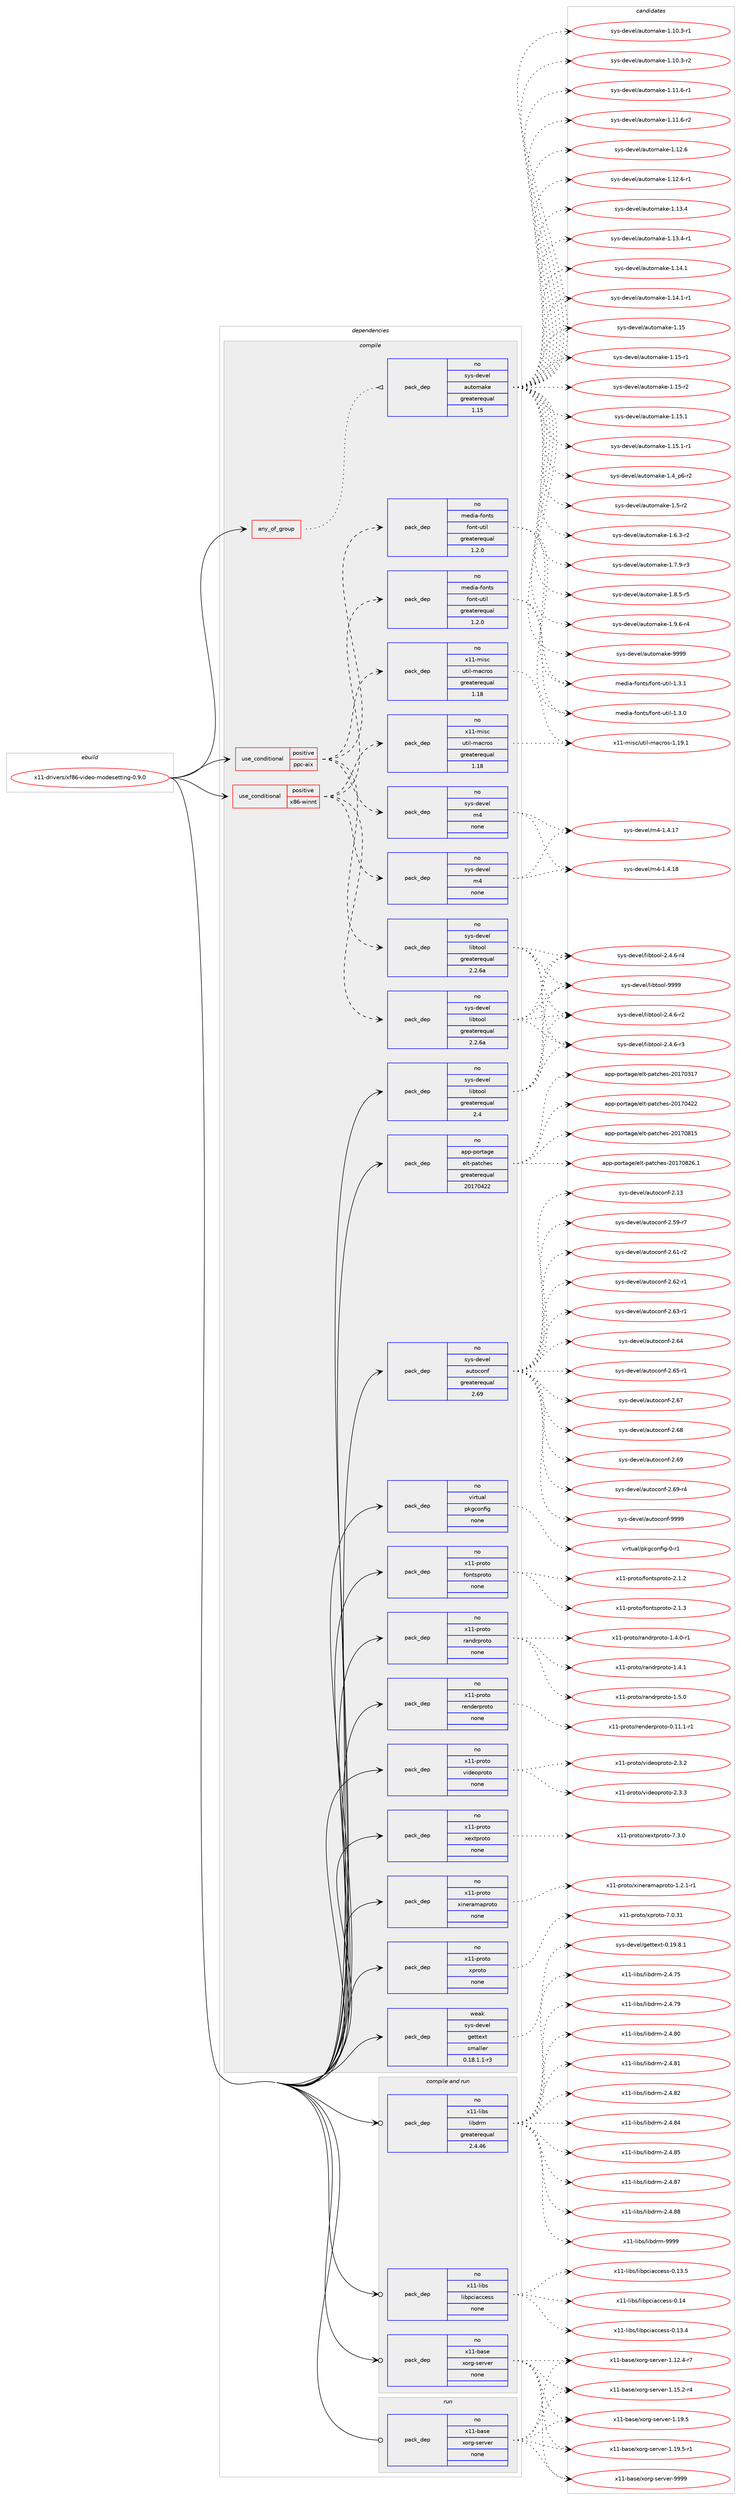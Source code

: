 digraph prolog {

# *************
# Graph options
# *************

newrank=true;
concentrate=true;
compound=true;
graph [rankdir=LR,fontname=Helvetica,fontsize=10,ranksep=1.5];#, ranksep=2.5, nodesep=0.2];
edge  [arrowhead=vee];
node  [fontname=Helvetica,fontsize=10];

# **********
# The ebuild
# **********

subgraph cluster_leftcol {
color=gray;
rank=same;
label=<<i>ebuild</i>>;
id [label="x11-drivers/xf86-video-modesetting-0.9.0", color=red, width=4, href="../x11-drivers/xf86-video-modesetting-0.9.0.svg"];
}

# ****************
# The dependencies
# ****************

subgraph cluster_midcol {
color=gray;
label=<<i>dependencies</i>>;
subgraph cluster_compile {
fillcolor="#eeeeee";
style=filled;
label=<<i>compile</i>>;
subgraph any9184 {
dependency514346 [label=<<TABLE BORDER="0" CELLBORDER="1" CELLSPACING="0" CELLPADDING="4"><TR><TD CELLPADDING="10">any_of_group</TD></TR></TABLE>>, shape=none, color=red];subgraph pack382820 {
dependency514347 [label=<<TABLE BORDER="0" CELLBORDER="1" CELLSPACING="0" CELLPADDING="4" WIDTH="220"><TR><TD ROWSPAN="6" CELLPADDING="30">pack_dep</TD></TR><TR><TD WIDTH="110">no</TD></TR><TR><TD>sys-devel</TD></TR><TR><TD>automake</TD></TR><TR><TD>greaterequal</TD></TR><TR><TD>1.15</TD></TR></TABLE>>, shape=none, color=blue];
}
dependency514346:e -> dependency514347:w [weight=20,style="dotted",arrowhead="oinv"];
}
id:e -> dependency514346:w [weight=20,style="solid",arrowhead="vee"];
subgraph cond122003 {
dependency514348 [label=<<TABLE BORDER="0" CELLBORDER="1" CELLSPACING="0" CELLPADDING="4"><TR><TD ROWSPAN="3" CELLPADDING="10">use_conditional</TD></TR><TR><TD>positive</TD></TR><TR><TD>ppc-aix</TD></TR></TABLE>>, shape=none, color=red];
subgraph pack382821 {
dependency514349 [label=<<TABLE BORDER="0" CELLBORDER="1" CELLSPACING="0" CELLPADDING="4" WIDTH="220"><TR><TD ROWSPAN="6" CELLPADDING="30">pack_dep</TD></TR><TR><TD WIDTH="110">no</TD></TR><TR><TD>sys-devel</TD></TR><TR><TD>libtool</TD></TR><TR><TD>greaterequal</TD></TR><TR><TD>2.2.6a</TD></TR></TABLE>>, shape=none, color=blue];
}
dependency514348:e -> dependency514349:w [weight=20,style="dashed",arrowhead="vee"];
subgraph pack382822 {
dependency514350 [label=<<TABLE BORDER="0" CELLBORDER="1" CELLSPACING="0" CELLPADDING="4" WIDTH="220"><TR><TD ROWSPAN="6" CELLPADDING="30">pack_dep</TD></TR><TR><TD WIDTH="110">no</TD></TR><TR><TD>sys-devel</TD></TR><TR><TD>m4</TD></TR><TR><TD>none</TD></TR><TR><TD></TD></TR></TABLE>>, shape=none, color=blue];
}
dependency514348:e -> dependency514350:w [weight=20,style="dashed",arrowhead="vee"];
subgraph pack382823 {
dependency514351 [label=<<TABLE BORDER="0" CELLBORDER="1" CELLSPACING="0" CELLPADDING="4" WIDTH="220"><TR><TD ROWSPAN="6" CELLPADDING="30">pack_dep</TD></TR><TR><TD WIDTH="110">no</TD></TR><TR><TD>x11-misc</TD></TR><TR><TD>util-macros</TD></TR><TR><TD>greaterequal</TD></TR><TR><TD>1.18</TD></TR></TABLE>>, shape=none, color=blue];
}
dependency514348:e -> dependency514351:w [weight=20,style="dashed",arrowhead="vee"];
subgraph pack382824 {
dependency514352 [label=<<TABLE BORDER="0" CELLBORDER="1" CELLSPACING="0" CELLPADDING="4" WIDTH="220"><TR><TD ROWSPAN="6" CELLPADDING="30">pack_dep</TD></TR><TR><TD WIDTH="110">no</TD></TR><TR><TD>media-fonts</TD></TR><TR><TD>font-util</TD></TR><TR><TD>greaterequal</TD></TR><TR><TD>1.2.0</TD></TR></TABLE>>, shape=none, color=blue];
}
dependency514348:e -> dependency514352:w [weight=20,style="dashed",arrowhead="vee"];
}
id:e -> dependency514348:w [weight=20,style="solid",arrowhead="vee"];
subgraph cond122004 {
dependency514353 [label=<<TABLE BORDER="0" CELLBORDER="1" CELLSPACING="0" CELLPADDING="4"><TR><TD ROWSPAN="3" CELLPADDING="10">use_conditional</TD></TR><TR><TD>positive</TD></TR><TR><TD>x86-winnt</TD></TR></TABLE>>, shape=none, color=red];
subgraph pack382825 {
dependency514354 [label=<<TABLE BORDER="0" CELLBORDER="1" CELLSPACING="0" CELLPADDING="4" WIDTH="220"><TR><TD ROWSPAN="6" CELLPADDING="30">pack_dep</TD></TR><TR><TD WIDTH="110">no</TD></TR><TR><TD>sys-devel</TD></TR><TR><TD>libtool</TD></TR><TR><TD>greaterequal</TD></TR><TR><TD>2.2.6a</TD></TR></TABLE>>, shape=none, color=blue];
}
dependency514353:e -> dependency514354:w [weight=20,style="dashed",arrowhead="vee"];
subgraph pack382826 {
dependency514355 [label=<<TABLE BORDER="0" CELLBORDER="1" CELLSPACING="0" CELLPADDING="4" WIDTH="220"><TR><TD ROWSPAN="6" CELLPADDING="30">pack_dep</TD></TR><TR><TD WIDTH="110">no</TD></TR><TR><TD>sys-devel</TD></TR><TR><TD>m4</TD></TR><TR><TD>none</TD></TR><TR><TD></TD></TR></TABLE>>, shape=none, color=blue];
}
dependency514353:e -> dependency514355:w [weight=20,style="dashed",arrowhead="vee"];
subgraph pack382827 {
dependency514356 [label=<<TABLE BORDER="0" CELLBORDER="1" CELLSPACING="0" CELLPADDING="4" WIDTH="220"><TR><TD ROWSPAN="6" CELLPADDING="30">pack_dep</TD></TR><TR><TD WIDTH="110">no</TD></TR><TR><TD>x11-misc</TD></TR><TR><TD>util-macros</TD></TR><TR><TD>greaterequal</TD></TR><TR><TD>1.18</TD></TR></TABLE>>, shape=none, color=blue];
}
dependency514353:e -> dependency514356:w [weight=20,style="dashed",arrowhead="vee"];
subgraph pack382828 {
dependency514357 [label=<<TABLE BORDER="0" CELLBORDER="1" CELLSPACING="0" CELLPADDING="4" WIDTH="220"><TR><TD ROWSPAN="6" CELLPADDING="30">pack_dep</TD></TR><TR><TD WIDTH="110">no</TD></TR><TR><TD>media-fonts</TD></TR><TR><TD>font-util</TD></TR><TR><TD>greaterequal</TD></TR><TR><TD>1.2.0</TD></TR></TABLE>>, shape=none, color=blue];
}
dependency514353:e -> dependency514357:w [weight=20,style="dashed",arrowhead="vee"];
}
id:e -> dependency514353:w [weight=20,style="solid",arrowhead="vee"];
subgraph pack382829 {
dependency514358 [label=<<TABLE BORDER="0" CELLBORDER="1" CELLSPACING="0" CELLPADDING="4" WIDTH="220"><TR><TD ROWSPAN="6" CELLPADDING="30">pack_dep</TD></TR><TR><TD WIDTH="110">no</TD></TR><TR><TD>app-portage</TD></TR><TR><TD>elt-patches</TD></TR><TR><TD>greaterequal</TD></TR><TR><TD>20170422</TD></TR></TABLE>>, shape=none, color=blue];
}
id:e -> dependency514358:w [weight=20,style="solid",arrowhead="vee"];
subgraph pack382830 {
dependency514359 [label=<<TABLE BORDER="0" CELLBORDER="1" CELLSPACING="0" CELLPADDING="4" WIDTH="220"><TR><TD ROWSPAN="6" CELLPADDING="30">pack_dep</TD></TR><TR><TD WIDTH="110">no</TD></TR><TR><TD>sys-devel</TD></TR><TR><TD>autoconf</TD></TR><TR><TD>greaterequal</TD></TR><TR><TD>2.69</TD></TR></TABLE>>, shape=none, color=blue];
}
id:e -> dependency514359:w [weight=20,style="solid",arrowhead="vee"];
subgraph pack382831 {
dependency514360 [label=<<TABLE BORDER="0" CELLBORDER="1" CELLSPACING="0" CELLPADDING="4" WIDTH="220"><TR><TD ROWSPAN="6" CELLPADDING="30">pack_dep</TD></TR><TR><TD WIDTH="110">no</TD></TR><TR><TD>sys-devel</TD></TR><TR><TD>libtool</TD></TR><TR><TD>greaterequal</TD></TR><TR><TD>2.4</TD></TR></TABLE>>, shape=none, color=blue];
}
id:e -> dependency514360:w [weight=20,style="solid",arrowhead="vee"];
subgraph pack382832 {
dependency514361 [label=<<TABLE BORDER="0" CELLBORDER="1" CELLSPACING="0" CELLPADDING="4" WIDTH="220"><TR><TD ROWSPAN="6" CELLPADDING="30">pack_dep</TD></TR><TR><TD WIDTH="110">no</TD></TR><TR><TD>virtual</TD></TR><TR><TD>pkgconfig</TD></TR><TR><TD>none</TD></TR><TR><TD></TD></TR></TABLE>>, shape=none, color=blue];
}
id:e -> dependency514361:w [weight=20,style="solid",arrowhead="vee"];
subgraph pack382833 {
dependency514362 [label=<<TABLE BORDER="0" CELLBORDER="1" CELLSPACING="0" CELLPADDING="4" WIDTH="220"><TR><TD ROWSPAN="6" CELLPADDING="30">pack_dep</TD></TR><TR><TD WIDTH="110">no</TD></TR><TR><TD>x11-proto</TD></TR><TR><TD>fontsproto</TD></TR><TR><TD>none</TD></TR><TR><TD></TD></TR></TABLE>>, shape=none, color=blue];
}
id:e -> dependency514362:w [weight=20,style="solid",arrowhead="vee"];
subgraph pack382834 {
dependency514363 [label=<<TABLE BORDER="0" CELLBORDER="1" CELLSPACING="0" CELLPADDING="4" WIDTH="220"><TR><TD ROWSPAN="6" CELLPADDING="30">pack_dep</TD></TR><TR><TD WIDTH="110">no</TD></TR><TR><TD>x11-proto</TD></TR><TR><TD>randrproto</TD></TR><TR><TD>none</TD></TR><TR><TD></TD></TR></TABLE>>, shape=none, color=blue];
}
id:e -> dependency514363:w [weight=20,style="solid",arrowhead="vee"];
subgraph pack382835 {
dependency514364 [label=<<TABLE BORDER="0" CELLBORDER="1" CELLSPACING="0" CELLPADDING="4" WIDTH="220"><TR><TD ROWSPAN="6" CELLPADDING="30">pack_dep</TD></TR><TR><TD WIDTH="110">no</TD></TR><TR><TD>x11-proto</TD></TR><TR><TD>renderproto</TD></TR><TR><TD>none</TD></TR><TR><TD></TD></TR></TABLE>>, shape=none, color=blue];
}
id:e -> dependency514364:w [weight=20,style="solid",arrowhead="vee"];
subgraph pack382836 {
dependency514365 [label=<<TABLE BORDER="0" CELLBORDER="1" CELLSPACING="0" CELLPADDING="4" WIDTH="220"><TR><TD ROWSPAN="6" CELLPADDING="30">pack_dep</TD></TR><TR><TD WIDTH="110">no</TD></TR><TR><TD>x11-proto</TD></TR><TR><TD>videoproto</TD></TR><TR><TD>none</TD></TR><TR><TD></TD></TR></TABLE>>, shape=none, color=blue];
}
id:e -> dependency514365:w [weight=20,style="solid",arrowhead="vee"];
subgraph pack382837 {
dependency514366 [label=<<TABLE BORDER="0" CELLBORDER="1" CELLSPACING="0" CELLPADDING="4" WIDTH="220"><TR><TD ROWSPAN="6" CELLPADDING="30">pack_dep</TD></TR><TR><TD WIDTH="110">no</TD></TR><TR><TD>x11-proto</TD></TR><TR><TD>xextproto</TD></TR><TR><TD>none</TD></TR><TR><TD></TD></TR></TABLE>>, shape=none, color=blue];
}
id:e -> dependency514366:w [weight=20,style="solid",arrowhead="vee"];
subgraph pack382838 {
dependency514367 [label=<<TABLE BORDER="0" CELLBORDER="1" CELLSPACING="0" CELLPADDING="4" WIDTH="220"><TR><TD ROWSPAN="6" CELLPADDING="30">pack_dep</TD></TR><TR><TD WIDTH="110">no</TD></TR><TR><TD>x11-proto</TD></TR><TR><TD>xineramaproto</TD></TR><TR><TD>none</TD></TR><TR><TD></TD></TR></TABLE>>, shape=none, color=blue];
}
id:e -> dependency514367:w [weight=20,style="solid",arrowhead="vee"];
subgraph pack382839 {
dependency514368 [label=<<TABLE BORDER="0" CELLBORDER="1" CELLSPACING="0" CELLPADDING="4" WIDTH="220"><TR><TD ROWSPAN="6" CELLPADDING="30">pack_dep</TD></TR><TR><TD WIDTH="110">no</TD></TR><TR><TD>x11-proto</TD></TR><TR><TD>xproto</TD></TR><TR><TD>none</TD></TR><TR><TD></TD></TR></TABLE>>, shape=none, color=blue];
}
id:e -> dependency514368:w [weight=20,style="solid",arrowhead="vee"];
subgraph pack382840 {
dependency514369 [label=<<TABLE BORDER="0" CELLBORDER="1" CELLSPACING="0" CELLPADDING="4" WIDTH="220"><TR><TD ROWSPAN="6" CELLPADDING="30">pack_dep</TD></TR><TR><TD WIDTH="110">weak</TD></TR><TR><TD>sys-devel</TD></TR><TR><TD>gettext</TD></TR><TR><TD>smaller</TD></TR><TR><TD>0.18.1.1-r3</TD></TR></TABLE>>, shape=none, color=blue];
}
id:e -> dependency514369:w [weight=20,style="solid",arrowhead="vee"];
}
subgraph cluster_compileandrun {
fillcolor="#eeeeee";
style=filled;
label=<<i>compile and run</i>>;
subgraph pack382841 {
dependency514370 [label=<<TABLE BORDER="0" CELLBORDER="1" CELLSPACING="0" CELLPADDING="4" WIDTH="220"><TR><TD ROWSPAN="6" CELLPADDING="30">pack_dep</TD></TR><TR><TD WIDTH="110">no</TD></TR><TR><TD>x11-base</TD></TR><TR><TD>xorg-server</TD></TR><TR><TD>none</TD></TR><TR><TD></TD></TR></TABLE>>, shape=none, color=blue];
}
id:e -> dependency514370:w [weight=20,style="solid",arrowhead="odotvee"];
subgraph pack382842 {
dependency514371 [label=<<TABLE BORDER="0" CELLBORDER="1" CELLSPACING="0" CELLPADDING="4" WIDTH="220"><TR><TD ROWSPAN="6" CELLPADDING="30">pack_dep</TD></TR><TR><TD WIDTH="110">no</TD></TR><TR><TD>x11-libs</TD></TR><TR><TD>libdrm</TD></TR><TR><TD>greaterequal</TD></TR><TR><TD>2.4.46</TD></TR></TABLE>>, shape=none, color=blue];
}
id:e -> dependency514371:w [weight=20,style="solid",arrowhead="odotvee"];
subgraph pack382843 {
dependency514372 [label=<<TABLE BORDER="0" CELLBORDER="1" CELLSPACING="0" CELLPADDING="4" WIDTH="220"><TR><TD ROWSPAN="6" CELLPADDING="30">pack_dep</TD></TR><TR><TD WIDTH="110">no</TD></TR><TR><TD>x11-libs</TD></TR><TR><TD>libpciaccess</TD></TR><TR><TD>none</TD></TR><TR><TD></TD></TR></TABLE>>, shape=none, color=blue];
}
id:e -> dependency514372:w [weight=20,style="solid",arrowhead="odotvee"];
}
subgraph cluster_run {
fillcolor="#eeeeee";
style=filled;
label=<<i>run</i>>;
subgraph pack382844 {
dependency514373 [label=<<TABLE BORDER="0" CELLBORDER="1" CELLSPACING="0" CELLPADDING="4" WIDTH="220"><TR><TD ROWSPAN="6" CELLPADDING="30">pack_dep</TD></TR><TR><TD WIDTH="110">no</TD></TR><TR><TD>x11-base</TD></TR><TR><TD>xorg-server</TD></TR><TR><TD>none</TD></TR><TR><TD></TD></TR></TABLE>>, shape=none, color=blue];
}
id:e -> dependency514373:w [weight=20,style="solid",arrowhead="odot"];
}
}

# **************
# The candidates
# **************

subgraph cluster_choices {
rank=same;
color=gray;
label=<<i>candidates</i>>;

subgraph choice382820 {
color=black;
nodesep=1;
choice11512111545100101118101108479711711611110997107101454946494846514511449 [label="sys-devel/automake-1.10.3-r1", color=red, width=4,href="../sys-devel/automake-1.10.3-r1.svg"];
choice11512111545100101118101108479711711611110997107101454946494846514511450 [label="sys-devel/automake-1.10.3-r2", color=red, width=4,href="../sys-devel/automake-1.10.3-r2.svg"];
choice11512111545100101118101108479711711611110997107101454946494946544511449 [label="sys-devel/automake-1.11.6-r1", color=red, width=4,href="../sys-devel/automake-1.11.6-r1.svg"];
choice11512111545100101118101108479711711611110997107101454946494946544511450 [label="sys-devel/automake-1.11.6-r2", color=red, width=4,href="../sys-devel/automake-1.11.6-r2.svg"];
choice1151211154510010111810110847971171161111099710710145494649504654 [label="sys-devel/automake-1.12.6", color=red, width=4,href="../sys-devel/automake-1.12.6.svg"];
choice11512111545100101118101108479711711611110997107101454946495046544511449 [label="sys-devel/automake-1.12.6-r1", color=red, width=4,href="../sys-devel/automake-1.12.6-r1.svg"];
choice1151211154510010111810110847971171161111099710710145494649514652 [label="sys-devel/automake-1.13.4", color=red, width=4,href="../sys-devel/automake-1.13.4.svg"];
choice11512111545100101118101108479711711611110997107101454946495146524511449 [label="sys-devel/automake-1.13.4-r1", color=red, width=4,href="../sys-devel/automake-1.13.4-r1.svg"];
choice1151211154510010111810110847971171161111099710710145494649524649 [label="sys-devel/automake-1.14.1", color=red, width=4,href="../sys-devel/automake-1.14.1.svg"];
choice11512111545100101118101108479711711611110997107101454946495246494511449 [label="sys-devel/automake-1.14.1-r1", color=red, width=4,href="../sys-devel/automake-1.14.1-r1.svg"];
choice115121115451001011181011084797117116111109971071014549464953 [label="sys-devel/automake-1.15", color=red, width=4,href="../sys-devel/automake-1.15.svg"];
choice1151211154510010111810110847971171161111099710710145494649534511449 [label="sys-devel/automake-1.15-r1", color=red, width=4,href="../sys-devel/automake-1.15-r1.svg"];
choice1151211154510010111810110847971171161111099710710145494649534511450 [label="sys-devel/automake-1.15-r2", color=red, width=4,href="../sys-devel/automake-1.15-r2.svg"];
choice1151211154510010111810110847971171161111099710710145494649534649 [label="sys-devel/automake-1.15.1", color=red, width=4,href="../sys-devel/automake-1.15.1.svg"];
choice11512111545100101118101108479711711611110997107101454946495346494511449 [label="sys-devel/automake-1.15.1-r1", color=red, width=4,href="../sys-devel/automake-1.15.1-r1.svg"];
choice115121115451001011181011084797117116111109971071014549465295112544511450 [label="sys-devel/automake-1.4_p6-r2", color=red, width=4,href="../sys-devel/automake-1.4_p6-r2.svg"];
choice11512111545100101118101108479711711611110997107101454946534511450 [label="sys-devel/automake-1.5-r2", color=red, width=4,href="../sys-devel/automake-1.5-r2.svg"];
choice115121115451001011181011084797117116111109971071014549465446514511450 [label="sys-devel/automake-1.6.3-r2", color=red, width=4,href="../sys-devel/automake-1.6.3-r2.svg"];
choice115121115451001011181011084797117116111109971071014549465546574511451 [label="sys-devel/automake-1.7.9-r3", color=red, width=4,href="../sys-devel/automake-1.7.9-r3.svg"];
choice115121115451001011181011084797117116111109971071014549465646534511453 [label="sys-devel/automake-1.8.5-r5", color=red, width=4,href="../sys-devel/automake-1.8.5-r5.svg"];
choice115121115451001011181011084797117116111109971071014549465746544511452 [label="sys-devel/automake-1.9.6-r4", color=red, width=4,href="../sys-devel/automake-1.9.6-r4.svg"];
choice115121115451001011181011084797117116111109971071014557575757 [label="sys-devel/automake-9999", color=red, width=4,href="../sys-devel/automake-9999.svg"];
dependency514347:e -> choice11512111545100101118101108479711711611110997107101454946494846514511449:w [style=dotted,weight="100"];
dependency514347:e -> choice11512111545100101118101108479711711611110997107101454946494846514511450:w [style=dotted,weight="100"];
dependency514347:e -> choice11512111545100101118101108479711711611110997107101454946494946544511449:w [style=dotted,weight="100"];
dependency514347:e -> choice11512111545100101118101108479711711611110997107101454946494946544511450:w [style=dotted,weight="100"];
dependency514347:e -> choice1151211154510010111810110847971171161111099710710145494649504654:w [style=dotted,weight="100"];
dependency514347:e -> choice11512111545100101118101108479711711611110997107101454946495046544511449:w [style=dotted,weight="100"];
dependency514347:e -> choice1151211154510010111810110847971171161111099710710145494649514652:w [style=dotted,weight="100"];
dependency514347:e -> choice11512111545100101118101108479711711611110997107101454946495146524511449:w [style=dotted,weight="100"];
dependency514347:e -> choice1151211154510010111810110847971171161111099710710145494649524649:w [style=dotted,weight="100"];
dependency514347:e -> choice11512111545100101118101108479711711611110997107101454946495246494511449:w [style=dotted,weight="100"];
dependency514347:e -> choice115121115451001011181011084797117116111109971071014549464953:w [style=dotted,weight="100"];
dependency514347:e -> choice1151211154510010111810110847971171161111099710710145494649534511449:w [style=dotted,weight="100"];
dependency514347:e -> choice1151211154510010111810110847971171161111099710710145494649534511450:w [style=dotted,weight="100"];
dependency514347:e -> choice1151211154510010111810110847971171161111099710710145494649534649:w [style=dotted,weight="100"];
dependency514347:e -> choice11512111545100101118101108479711711611110997107101454946495346494511449:w [style=dotted,weight="100"];
dependency514347:e -> choice115121115451001011181011084797117116111109971071014549465295112544511450:w [style=dotted,weight="100"];
dependency514347:e -> choice11512111545100101118101108479711711611110997107101454946534511450:w [style=dotted,weight="100"];
dependency514347:e -> choice115121115451001011181011084797117116111109971071014549465446514511450:w [style=dotted,weight="100"];
dependency514347:e -> choice115121115451001011181011084797117116111109971071014549465546574511451:w [style=dotted,weight="100"];
dependency514347:e -> choice115121115451001011181011084797117116111109971071014549465646534511453:w [style=dotted,weight="100"];
dependency514347:e -> choice115121115451001011181011084797117116111109971071014549465746544511452:w [style=dotted,weight="100"];
dependency514347:e -> choice115121115451001011181011084797117116111109971071014557575757:w [style=dotted,weight="100"];
}
subgraph choice382821 {
color=black;
nodesep=1;
choice1151211154510010111810110847108105981161111111084550465246544511450 [label="sys-devel/libtool-2.4.6-r2", color=red, width=4,href="../sys-devel/libtool-2.4.6-r2.svg"];
choice1151211154510010111810110847108105981161111111084550465246544511451 [label="sys-devel/libtool-2.4.6-r3", color=red, width=4,href="../sys-devel/libtool-2.4.6-r3.svg"];
choice1151211154510010111810110847108105981161111111084550465246544511452 [label="sys-devel/libtool-2.4.6-r4", color=red, width=4,href="../sys-devel/libtool-2.4.6-r4.svg"];
choice1151211154510010111810110847108105981161111111084557575757 [label="sys-devel/libtool-9999", color=red, width=4,href="../sys-devel/libtool-9999.svg"];
dependency514349:e -> choice1151211154510010111810110847108105981161111111084550465246544511450:w [style=dotted,weight="100"];
dependency514349:e -> choice1151211154510010111810110847108105981161111111084550465246544511451:w [style=dotted,weight="100"];
dependency514349:e -> choice1151211154510010111810110847108105981161111111084550465246544511452:w [style=dotted,weight="100"];
dependency514349:e -> choice1151211154510010111810110847108105981161111111084557575757:w [style=dotted,weight="100"];
}
subgraph choice382822 {
color=black;
nodesep=1;
choice11512111545100101118101108471095245494652464955 [label="sys-devel/m4-1.4.17", color=red, width=4,href="../sys-devel/m4-1.4.17.svg"];
choice11512111545100101118101108471095245494652464956 [label="sys-devel/m4-1.4.18", color=red, width=4,href="../sys-devel/m4-1.4.18.svg"];
dependency514350:e -> choice11512111545100101118101108471095245494652464955:w [style=dotted,weight="100"];
dependency514350:e -> choice11512111545100101118101108471095245494652464956:w [style=dotted,weight="100"];
}
subgraph choice382823 {
color=black;
nodesep=1;
choice120494945109105115994711711610510845109979911411111545494649574649 [label="x11-misc/util-macros-1.19.1", color=red, width=4,href="../x11-misc/util-macros-1.19.1.svg"];
dependency514351:e -> choice120494945109105115994711711610510845109979911411111545494649574649:w [style=dotted,weight="100"];
}
subgraph choice382824 {
color=black;
nodesep=1;
choice10910110010597451021111101161154710211111011645117116105108454946514648 [label="media-fonts/font-util-1.3.0", color=red, width=4,href="../media-fonts/font-util-1.3.0.svg"];
choice10910110010597451021111101161154710211111011645117116105108454946514649 [label="media-fonts/font-util-1.3.1", color=red, width=4,href="../media-fonts/font-util-1.3.1.svg"];
dependency514352:e -> choice10910110010597451021111101161154710211111011645117116105108454946514648:w [style=dotted,weight="100"];
dependency514352:e -> choice10910110010597451021111101161154710211111011645117116105108454946514649:w [style=dotted,weight="100"];
}
subgraph choice382825 {
color=black;
nodesep=1;
choice1151211154510010111810110847108105981161111111084550465246544511450 [label="sys-devel/libtool-2.4.6-r2", color=red, width=4,href="../sys-devel/libtool-2.4.6-r2.svg"];
choice1151211154510010111810110847108105981161111111084550465246544511451 [label="sys-devel/libtool-2.4.6-r3", color=red, width=4,href="../sys-devel/libtool-2.4.6-r3.svg"];
choice1151211154510010111810110847108105981161111111084550465246544511452 [label="sys-devel/libtool-2.4.6-r4", color=red, width=4,href="../sys-devel/libtool-2.4.6-r4.svg"];
choice1151211154510010111810110847108105981161111111084557575757 [label="sys-devel/libtool-9999", color=red, width=4,href="../sys-devel/libtool-9999.svg"];
dependency514354:e -> choice1151211154510010111810110847108105981161111111084550465246544511450:w [style=dotted,weight="100"];
dependency514354:e -> choice1151211154510010111810110847108105981161111111084550465246544511451:w [style=dotted,weight="100"];
dependency514354:e -> choice1151211154510010111810110847108105981161111111084550465246544511452:w [style=dotted,weight="100"];
dependency514354:e -> choice1151211154510010111810110847108105981161111111084557575757:w [style=dotted,weight="100"];
}
subgraph choice382826 {
color=black;
nodesep=1;
choice11512111545100101118101108471095245494652464955 [label="sys-devel/m4-1.4.17", color=red, width=4,href="../sys-devel/m4-1.4.17.svg"];
choice11512111545100101118101108471095245494652464956 [label="sys-devel/m4-1.4.18", color=red, width=4,href="../sys-devel/m4-1.4.18.svg"];
dependency514355:e -> choice11512111545100101118101108471095245494652464955:w [style=dotted,weight="100"];
dependency514355:e -> choice11512111545100101118101108471095245494652464956:w [style=dotted,weight="100"];
}
subgraph choice382827 {
color=black;
nodesep=1;
choice120494945109105115994711711610510845109979911411111545494649574649 [label="x11-misc/util-macros-1.19.1", color=red, width=4,href="../x11-misc/util-macros-1.19.1.svg"];
dependency514356:e -> choice120494945109105115994711711610510845109979911411111545494649574649:w [style=dotted,weight="100"];
}
subgraph choice382828 {
color=black;
nodesep=1;
choice10910110010597451021111101161154710211111011645117116105108454946514648 [label="media-fonts/font-util-1.3.0", color=red, width=4,href="../media-fonts/font-util-1.3.0.svg"];
choice10910110010597451021111101161154710211111011645117116105108454946514649 [label="media-fonts/font-util-1.3.1", color=red, width=4,href="../media-fonts/font-util-1.3.1.svg"];
dependency514357:e -> choice10910110010597451021111101161154710211111011645117116105108454946514648:w [style=dotted,weight="100"];
dependency514357:e -> choice10910110010597451021111101161154710211111011645117116105108454946514649:w [style=dotted,weight="100"];
}
subgraph choice382829 {
color=black;
nodesep=1;
choice97112112451121111141169710310147101108116451129711699104101115455048495548514955 [label="app-portage/elt-patches-20170317", color=red, width=4,href="../app-portage/elt-patches-20170317.svg"];
choice97112112451121111141169710310147101108116451129711699104101115455048495548525050 [label="app-portage/elt-patches-20170422", color=red, width=4,href="../app-portage/elt-patches-20170422.svg"];
choice97112112451121111141169710310147101108116451129711699104101115455048495548564953 [label="app-portage/elt-patches-20170815", color=red, width=4,href="../app-portage/elt-patches-20170815.svg"];
choice971121124511211111411697103101471011081164511297116991041011154550484955485650544649 [label="app-portage/elt-patches-20170826.1", color=red, width=4,href="../app-portage/elt-patches-20170826.1.svg"];
dependency514358:e -> choice97112112451121111141169710310147101108116451129711699104101115455048495548514955:w [style=dotted,weight="100"];
dependency514358:e -> choice97112112451121111141169710310147101108116451129711699104101115455048495548525050:w [style=dotted,weight="100"];
dependency514358:e -> choice97112112451121111141169710310147101108116451129711699104101115455048495548564953:w [style=dotted,weight="100"];
dependency514358:e -> choice971121124511211111411697103101471011081164511297116991041011154550484955485650544649:w [style=dotted,weight="100"];
}
subgraph choice382830 {
color=black;
nodesep=1;
choice115121115451001011181011084797117116111991111101024550464951 [label="sys-devel/autoconf-2.13", color=red, width=4,href="../sys-devel/autoconf-2.13.svg"];
choice1151211154510010111810110847971171161119911111010245504653574511455 [label="sys-devel/autoconf-2.59-r7", color=red, width=4,href="../sys-devel/autoconf-2.59-r7.svg"];
choice1151211154510010111810110847971171161119911111010245504654494511450 [label="sys-devel/autoconf-2.61-r2", color=red, width=4,href="../sys-devel/autoconf-2.61-r2.svg"];
choice1151211154510010111810110847971171161119911111010245504654504511449 [label="sys-devel/autoconf-2.62-r1", color=red, width=4,href="../sys-devel/autoconf-2.62-r1.svg"];
choice1151211154510010111810110847971171161119911111010245504654514511449 [label="sys-devel/autoconf-2.63-r1", color=red, width=4,href="../sys-devel/autoconf-2.63-r1.svg"];
choice115121115451001011181011084797117116111991111101024550465452 [label="sys-devel/autoconf-2.64", color=red, width=4,href="../sys-devel/autoconf-2.64.svg"];
choice1151211154510010111810110847971171161119911111010245504654534511449 [label="sys-devel/autoconf-2.65-r1", color=red, width=4,href="../sys-devel/autoconf-2.65-r1.svg"];
choice115121115451001011181011084797117116111991111101024550465455 [label="sys-devel/autoconf-2.67", color=red, width=4,href="../sys-devel/autoconf-2.67.svg"];
choice115121115451001011181011084797117116111991111101024550465456 [label="sys-devel/autoconf-2.68", color=red, width=4,href="../sys-devel/autoconf-2.68.svg"];
choice115121115451001011181011084797117116111991111101024550465457 [label="sys-devel/autoconf-2.69", color=red, width=4,href="../sys-devel/autoconf-2.69.svg"];
choice1151211154510010111810110847971171161119911111010245504654574511452 [label="sys-devel/autoconf-2.69-r4", color=red, width=4,href="../sys-devel/autoconf-2.69-r4.svg"];
choice115121115451001011181011084797117116111991111101024557575757 [label="sys-devel/autoconf-9999", color=red, width=4,href="../sys-devel/autoconf-9999.svg"];
dependency514359:e -> choice115121115451001011181011084797117116111991111101024550464951:w [style=dotted,weight="100"];
dependency514359:e -> choice1151211154510010111810110847971171161119911111010245504653574511455:w [style=dotted,weight="100"];
dependency514359:e -> choice1151211154510010111810110847971171161119911111010245504654494511450:w [style=dotted,weight="100"];
dependency514359:e -> choice1151211154510010111810110847971171161119911111010245504654504511449:w [style=dotted,weight="100"];
dependency514359:e -> choice1151211154510010111810110847971171161119911111010245504654514511449:w [style=dotted,weight="100"];
dependency514359:e -> choice115121115451001011181011084797117116111991111101024550465452:w [style=dotted,weight="100"];
dependency514359:e -> choice1151211154510010111810110847971171161119911111010245504654534511449:w [style=dotted,weight="100"];
dependency514359:e -> choice115121115451001011181011084797117116111991111101024550465455:w [style=dotted,weight="100"];
dependency514359:e -> choice115121115451001011181011084797117116111991111101024550465456:w [style=dotted,weight="100"];
dependency514359:e -> choice115121115451001011181011084797117116111991111101024550465457:w [style=dotted,weight="100"];
dependency514359:e -> choice1151211154510010111810110847971171161119911111010245504654574511452:w [style=dotted,weight="100"];
dependency514359:e -> choice115121115451001011181011084797117116111991111101024557575757:w [style=dotted,weight="100"];
}
subgraph choice382831 {
color=black;
nodesep=1;
choice1151211154510010111810110847108105981161111111084550465246544511450 [label="sys-devel/libtool-2.4.6-r2", color=red, width=4,href="../sys-devel/libtool-2.4.6-r2.svg"];
choice1151211154510010111810110847108105981161111111084550465246544511451 [label="sys-devel/libtool-2.4.6-r3", color=red, width=4,href="../sys-devel/libtool-2.4.6-r3.svg"];
choice1151211154510010111810110847108105981161111111084550465246544511452 [label="sys-devel/libtool-2.4.6-r4", color=red, width=4,href="../sys-devel/libtool-2.4.6-r4.svg"];
choice1151211154510010111810110847108105981161111111084557575757 [label="sys-devel/libtool-9999", color=red, width=4,href="../sys-devel/libtool-9999.svg"];
dependency514360:e -> choice1151211154510010111810110847108105981161111111084550465246544511450:w [style=dotted,weight="100"];
dependency514360:e -> choice1151211154510010111810110847108105981161111111084550465246544511451:w [style=dotted,weight="100"];
dependency514360:e -> choice1151211154510010111810110847108105981161111111084550465246544511452:w [style=dotted,weight="100"];
dependency514360:e -> choice1151211154510010111810110847108105981161111111084557575757:w [style=dotted,weight="100"];
}
subgraph choice382832 {
color=black;
nodesep=1;
choice11810511411611797108471121071039911111010210510345484511449 [label="virtual/pkgconfig-0-r1", color=red, width=4,href="../virtual/pkgconfig-0-r1.svg"];
dependency514361:e -> choice11810511411611797108471121071039911111010210510345484511449:w [style=dotted,weight="100"];
}
subgraph choice382833 {
color=black;
nodesep=1;
choice12049494511211411111611147102111110116115112114111116111455046494650 [label="x11-proto/fontsproto-2.1.2", color=red, width=4,href="../x11-proto/fontsproto-2.1.2.svg"];
choice12049494511211411111611147102111110116115112114111116111455046494651 [label="x11-proto/fontsproto-2.1.3", color=red, width=4,href="../x11-proto/fontsproto-2.1.3.svg"];
dependency514362:e -> choice12049494511211411111611147102111110116115112114111116111455046494650:w [style=dotted,weight="100"];
dependency514362:e -> choice12049494511211411111611147102111110116115112114111116111455046494651:w [style=dotted,weight="100"];
}
subgraph choice382834 {
color=black;
nodesep=1;
choice12049494511211411111611147114971101001141121141111161114549465246484511449 [label="x11-proto/randrproto-1.4.0-r1", color=red, width=4,href="../x11-proto/randrproto-1.4.0-r1.svg"];
choice1204949451121141111161114711497110100114112114111116111454946524649 [label="x11-proto/randrproto-1.4.1", color=red, width=4,href="../x11-proto/randrproto-1.4.1.svg"];
choice1204949451121141111161114711497110100114112114111116111454946534648 [label="x11-proto/randrproto-1.5.0", color=red, width=4,href="../x11-proto/randrproto-1.5.0.svg"];
dependency514363:e -> choice12049494511211411111611147114971101001141121141111161114549465246484511449:w [style=dotted,weight="100"];
dependency514363:e -> choice1204949451121141111161114711497110100114112114111116111454946524649:w [style=dotted,weight="100"];
dependency514363:e -> choice1204949451121141111161114711497110100114112114111116111454946534648:w [style=dotted,weight="100"];
}
subgraph choice382835 {
color=black;
nodesep=1;
choice12049494511211411111611147114101110100101114112114111116111454846494946494511449 [label="x11-proto/renderproto-0.11.1-r1", color=red, width=4,href="../x11-proto/renderproto-0.11.1-r1.svg"];
dependency514364:e -> choice12049494511211411111611147114101110100101114112114111116111454846494946494511449:w [style=dotted,weight="100"];
}
subgraph choice382836 {
color=black;
nodesep=1;
choice12049494511211411111611147118105100101111112114111116111455046514650 [label="x11-proto/videoproto-2.3.2", color=red, width=4,href="../x11-proto/videoproto-2.3.2.svg"];
choice12049494511211411111611147118105100101111112114111116111455046514651 [label="x11-proto/videoproto-2.3.3", color=red, width=4,href="../x11-proto/videoproto-2.3.3.svg"];
dependency514365:e -> choice12049494511211411111611147118105100101111112114111116111455046514650:w [style=dotted,weight="100"];
dependency514365:e -> choice12049494511211411111611147118105100101111112114111116111455046514651:w [style=dotted,weight="100"];
}
subgraph choice382837 {
color=black;
nodesep=1;
choice12049494511211411111611147120101120116112114111116111455546514648 [label="x11-proto/xextproto-7.3.0", color=red, width=4,href="../x11-proto/xextproto-7.3.0.svg"];
dependency514366:e -> choice12049494511211411111611147120101120116112114111116111455546514648:w [style=dotted,weight="100"];
}
subgraph choice382838 {
color=black;
nodesep=1;
choice1204949451121141111161114712010511010111497109971121141111161114549465046494511449 [label="x11-proto/xineramaproto-1.2.1-r1", color=red, width=4,href="../x11-proto/xineramaproto-1.2.1-r1.svg"];
dependency514367:e -> choice1204949451121141111161114712010511010111497109971121141111161114549465046494511449:w [style=dotted,weight="100"];
}
subgraph choice382839 {
color=black;
nodesep=1;
choice1204949451121141111161114712011211411111611145554648465149 [label="x11-proto/xproto-7.0.31", color=red, width=4,href="../x11-proto/xproto-7.0.31.svg"];
dependency514368:e -> choice1204949451121141111161114712011211411111611145554648465149:w [style=dotted,weight="100"];
}
subgraph choice382840 {
color=black;
nodesep=1;
choice1151211154510010111810110847103101116116101120116454846495746564649 [label="sys-devel/gettext-0.19.8.1", color=red, width=4,href="../sys-devel/gettext-0.19.8.1.svg"];
dependency514369:e -> choice1151211154510010111810110847103101116116101120116454846495746564649:w [style=dotted,weight="100"];
}
subgraph choice382841 {
color=black;
nodesep=1;
choice12049494598971151014712011111410345115101114118101114454946495046524511455 [label="x11-base/xorg-server-1.12.4-r7", color=red, width=4,href="../x11-base/xorg-server-1.12.4-r7.svg"];
choice12049494598971151014712011111410345115101114118101114454946495346504511452 [label="x11-base/xorg-server-1.15.2-r4", color=red, width=4,href="../x11-base/xorg-server-1.15.2-r4.svg"];
choice1204949459897115101471201111141034511510111411810111445494649574653 [label="x11-base/xorg-server-1.19.5", color=red, width=4,href="../x11-base/xorg-server-1.19.5.svg"];
choice12049494598971151014712011111410345115101114118101114454946495746534511449 [label="x11-base/xorg-server-1.19.5-r1", color=red, width=4,href="../x11-base/xorg-server-1.19.5-r1.svg"];
choice120494945989711510147120111114103451151011141181011144557575757 [label="x11-base/xorg-server-9999", color=red, width=4,href="../x11-base/xorg-server-9999.svg"];
dependency514370:e -> choice12049494598971151014712011111410345115101114118101114454946495046524511455:w [style=dotted,weight="100"];
dependency514370:e -> choice12049494598971151014712011111410345115101114118101114454946495346504511452:w [style=dotted,weight="100"];
dependency514370:e -> choice1204949459897115101471201111141034511510111411810111445494649574653:w [style=dotted,weight="100"];
dependency514370:e -> choice12049494598971151014712011111410345115101114118101114454946495746534511449:w [style=dotted,weight="100"];
dependency514370:e -> choice120494945989711510147120111114103451151011141181011144557575757:w [style=dotted,weight="100"];
}
subgraph choice382842 {
color=black;
nodesep=1;
choice12049494510810598115471081059810011410945504652465553 [label="x11-libs/libdrm-2.4.75", color=red, width=4,href="../x11-libs/libdrm-2.4.75.svg"];
choice12049494510810598115471081059810011410945504652465557 [label="x11-libs/libdrm-2.4.79", color=red, width=4,href="../x11-libs/libdrm-2.4.79.svg"];
choice12049494510810598115471081059810011410945504652465648 [label="x11-libs/libdrm-2.4.80", color=red, width=4,href="../x11-libs/libdrm-2.4.80.svg"];
choice12049494510810598115471081059810011410945504652465649 [label="x11-libs/libdrm-2.4.81", color=red, width=4,href="../x11-libs/libdrm-2.4.81.svg"];
choice12049494510810598115471081059810011410945504652465650 [label="x11-libs/libdrm-2.4.82", color=red, width=4,href="../x11-libs/libdrm-2.4.82.svg"];
choice12049494510810598115471081059810011410945504652465652 [label="x11-libs/libdrm-2.4.84", color=red, width=4,href="../x11-libs/libdrm-2.4.84.svg"];
choice12049494510810598115471081059810011410945504652465653 [label="x11-libs/libdrm-2.4.85", color=red, width=4,href="../x11-libs/libdrm-2.4.85.svg"];
choice12049494510810598115471081059810011410945504652465655 [label="x11-libs/libdrm-2.4.87", color=red, width=4,href="../x11-libs/libdrm-2.4.87.svg"];
choice12049494510810598115471081059810011410945504652465656 [label="x11-libs/libdrm-2.4.88", color=red, width=4,href="../x11-libs/libdrm-2.4.88.svg"];
choice1204949451081059811547108105981001141094557575757 [label="x11-libs/libdrm-9999", color=red, width=4,href="../x11-libs/libdrm-9999.svg"];
dependency514371:e -> choice12049494510810598115471081059810011410945504652465553:w [style=dotted,weight="100"];
dependency514371:e -> choice12049494510810598115471081059810011410945504652465557:w [style=dotted,weight="100"];
dependency514371:e -> choice12049494510810598115471081059810011410945504652465648:w [style=dotted,weight="100"];
dependency514371:e -> choice12049494510810598115471081059810011410945504652465649:w [style=dotted,weight="100"];
dependency514371:e -> choice12049494510810598115471081059810011410945504652465650:w [style=dotted,weight="100"];
dependency514371:e -> choice12049494510810598115471081059810011410945504652465652:w [style=dotted,weight="100"];
dependency514371:e -> choice12049494510810598115471081059810011410945504652465653:w [style=dotted,weight="100"];
dependency514371:e -> choice12049494510810598115471081059810011410945504652465655:w [style=dotted,weight="100"];
dependency514371:e -> choice12049494510810598115471081059810011410945504652465656:w [style=dotted,weight="100"];
dependency514371:e -> choice1204949451081059811547108105981001141094557575757:w [style=dotted,weight="100"];
}
subgraph choice382843 {
color=black;
nodesep=1;
choice1204949451081059811547108105981129910597999910111511545484649514652 [label="x11-libs/libpciaccess-0.13.4", color=red, width=4,href="../x11-libs/libpciaccess-0.13.4.svg"];
choice1204949451081059811547108105981129910597999910111511545484649514653 [label="x11-libs/libpciaccess-0.13.5", color=red, width=4,href="../x11-libs/libpciaccess-0.13.5.svg"];
choice120494945108105981154710810598112991059799991011151154548464952 [label="x11-libs/libpciaccess-0.14", color=red, width=4,href="../x11-libs/libpciaccess-0.14.svg"];
dependency514372:e -> choice1204949451081059811547108105981129910597999910111511545484649514652:w [style=dotted,weight="100"];
dependency514372:e -> choice1204949451081059811547108105981129910597999910111511545484649514653:w [style=dotted,weight="100"];
dependency514372:e -> choice120494945108105981154710810598112991059799991011151154548464952:w [style=dotted,weight="100"];
}
subgraph choice382844 {
color=black;
nodesep=1;
choice12049494598971151014712011111410345115101114118101114454946495046524511455 [label="x11-base/xorg-server-1.12.4-r7", color=red, width=4,href="../x11-base/xorg-server-1.12.4-r7.svg"];
choice12049494598971151014712011111410345115101114118101114454946495346504511452 [label="x11-base/xorg-server-1.15.2-r4", color=red, width=4,href="../x11-base/xorg-server-1.15.2-r4.svg"];
choice1204949459897115101471201111141034511510111411810111445494649574653 [label="x11-base/xorg-server-1.19.5", color=red, width=4,href="../x11-base/xorg-server-1.19.5.svg"];
choice12049494598971151014712011111410345115101114118101114454946495746534511449 [label="x11-base/xorg-server-1.19.5-r1", color=red, width=4,href="../x11-base/xorg-server-1.19.5-r1.svg"];
choice120494945989711510147120111114103451151011141181011144557575757 [label="x11-base/xorg-server-9999", color=red, width=4,href="../x11-base/xorg-server-9999.svg"];
dependency514373:e -> choice12049494598971151014712011111410345115101114118101114454946495046524511455:w [style=dotted,weight="100"];
dependency514373:e -> choice12049494598971151014712011111410345115101114118101114454946495346504511452:w [style=dotted,weight="100"];
dependency514373:e -> choice1204949459897115101471201111141034511510111411810111445494649574653:w [style=dotted,weight="100"];
dependency514373:e -> choice12049494598971151014712011111410345115101114118101114454946495746534511449:w [style=dotted,weight="100"];
dependency514373:e -> choice120494945989711510147120111114103451151011141181011144557575757:w [style=dotted,weight="100"];
}
}

}
